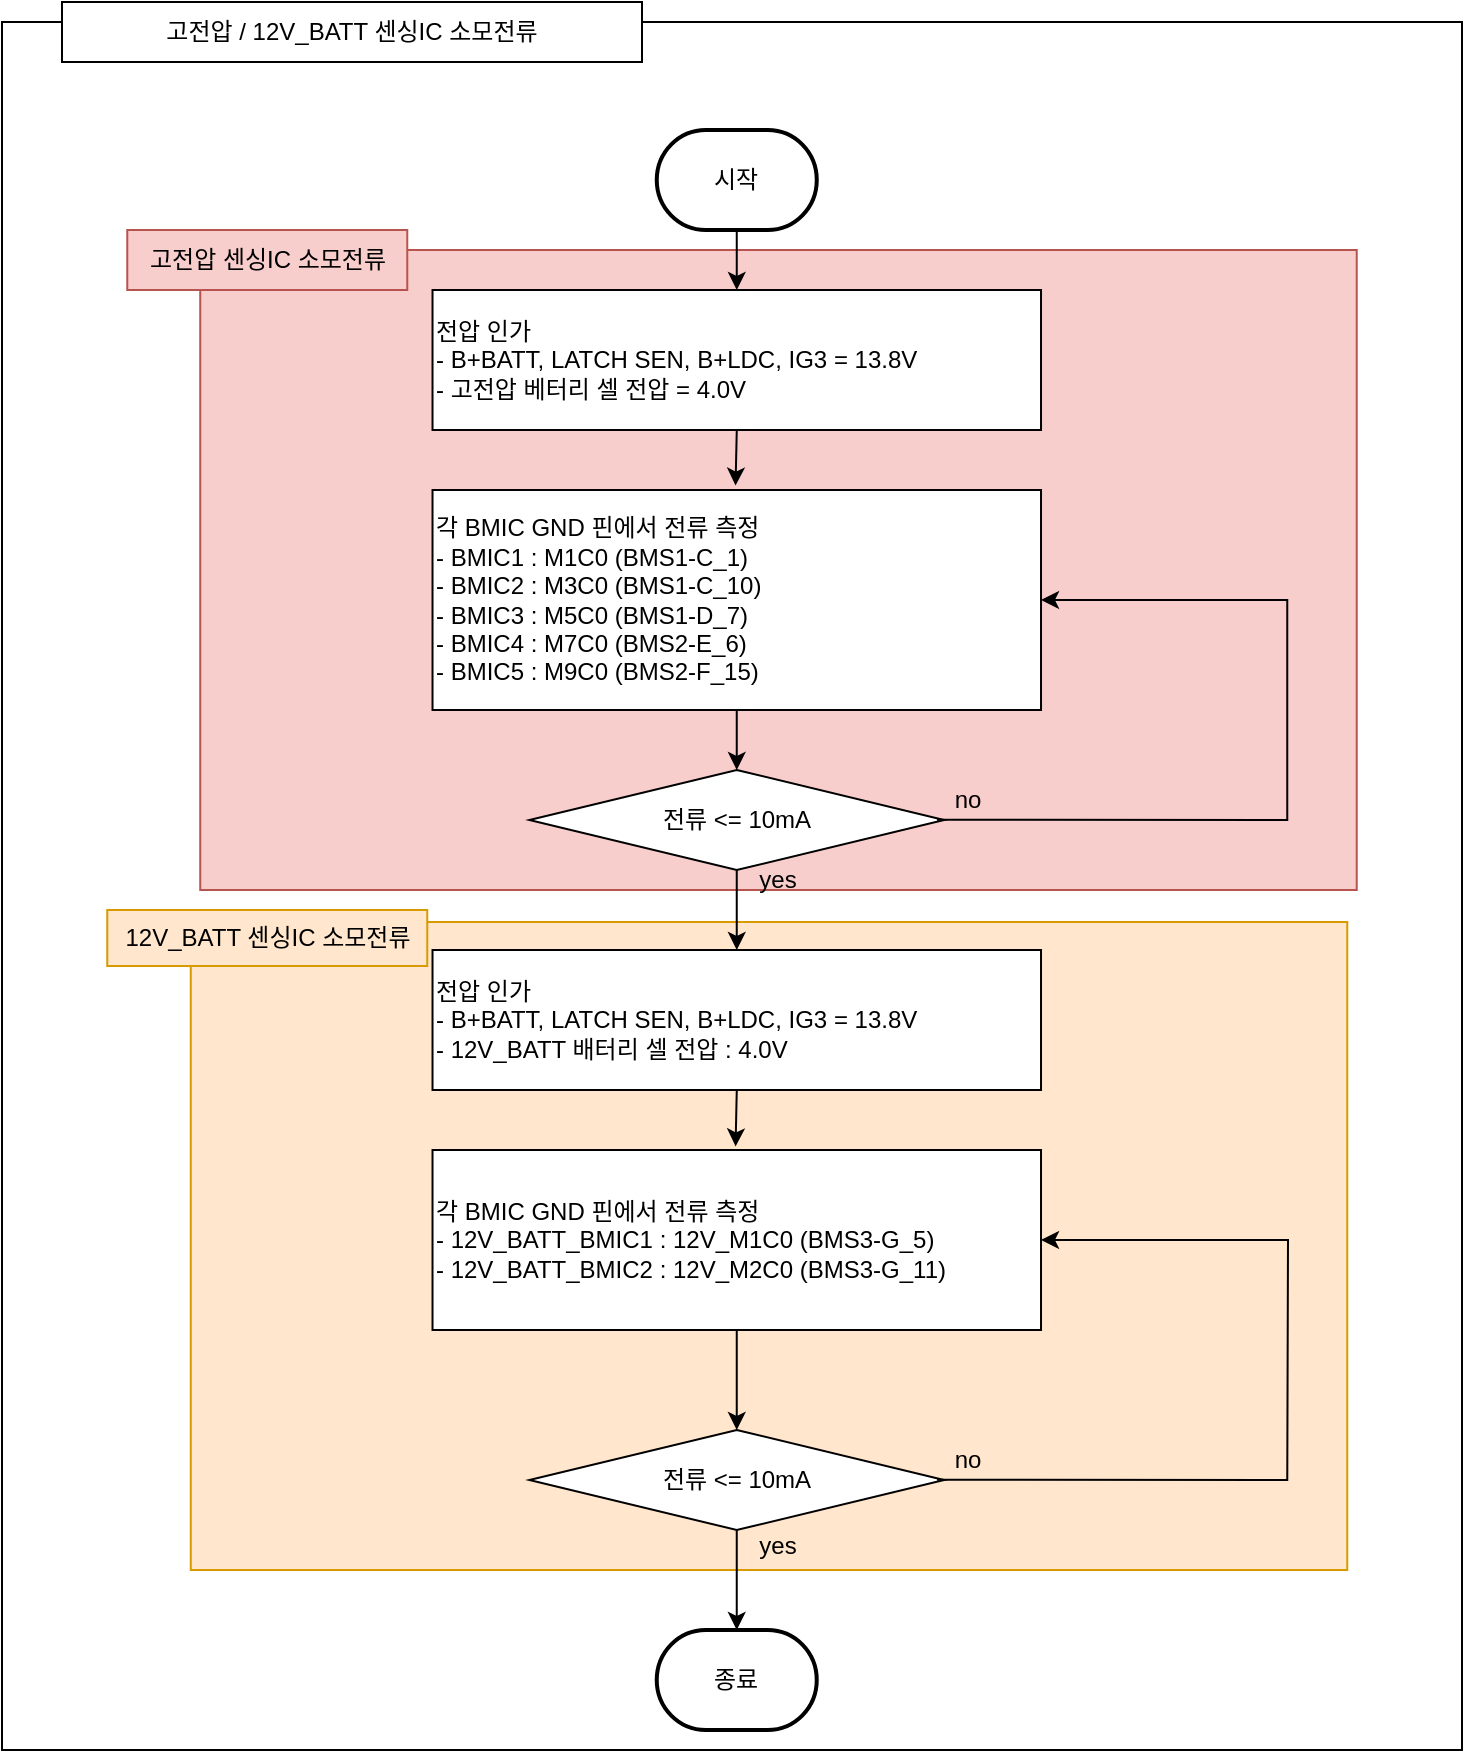 <mxfile version="22.1.21" type="github">
  <diagram name="페이지-1" id="SMcoKKoXxrq3oXYOwZ4Q">
    <mxGraphModel dx="1509" dy="-222" grid="1" gridSize="10" guides="1" tooltips="1" connect="1" arrows="1" fold="1" page="1" pageScale="1" pageWidth="827" pageHeight="1169" math="0" shadow="0">
      <root>
        <mxCell id="0" />
        <mxCell id="1" parent="0" />
        <mxCell id="eBpO1_wVmvebje0pum54-1" value="" style="rounded=0;whiteSpace=wrap;html=1;" vertex="1" parent="1">
          <mxGeometry x="40" y="1206" width="730" height="864" as="geometry" />
        </mxCell>
        <mxCell id="eBpO1_wVmvebje0pum54-2" value="&lt;div&gt;고전압 /&amp;nbsp;12V_BATT 센싱IC&amp;nbsp;&lt;span style=&quot;background-color: initial;&quot;&gt;소모전류&lt;/span&gt;&lt;/div&gt;" style="rounded=0;whiteSpace=wrap;html=1;" vertex="1" parent="1">
          <mxGeometry x="70" y="1196" width="290" height="30" as="geometry" />
        </mxCell>
        <mxCell id="eBpO1_wVmvebje0pum54-22" value="" style="rounded=0;whiteSpace=wrap;html=1;fillColor=#f8cecc;strokeColor=#b85450;" vertex="1" parent="1">
          <mxGeometry x="139.12" y="1320" width="578.25" height="320" as="geometry" />
        </mxCell>
        <mxCell id="eBpO1_wVmvebje0pum54-23" value="&lt;span style=&quot;color: rgb(0, 0, 0); font-family: Helvetica; font-size: 12px; font-style: normal; font-variant-ligatures: normal; font-variant-caps: normal; font-weight: 400; letter-spacing: normal; orphans: 2; text-align: center; text-indent: 0px; text-transform: none; widows: 2; word-spacing: 0px; -webkit-text-stroke-width: 0px; text-decoration-thickness: initial; text-decoration-style: initial; text-decoration-color: initial; float: none; display: inline !important;&quot;&gt;고전압 센싱IC&amp;nbsp;소모전류&lt;br&gt;&lt;/span&gt;" style="rounded=0;whiteSpace=wrap;html=1;fillColor=#f8cecc;strokeColor=#b85450;fillStyle=solid;labelBackgroundColor=none;" vertex="1" parent="1">
          <mxGeometry x="102.63" y="1310" width="140" height="30" as="geometry" />
        </mxCell>
        <mxCell id="eBpO1_wVmvebje0pum54-24" value="" style="rounded=0;whiteSpace=wrap;html=1;fillColor=#ffe6cc;strokeColor=#d79b00;" vertex="1" parent="1">
          <mxGeometry x="134.38" y="1656" width="578.25" height="324" as="geometry" />
        </mxCell>
        <mxCell id="eBpO1_wVmvebje0pum54-25" value="&lt;span style=&quot;orphans: 2; text-align: center; text-indent: 0px; widows: 2; text-decoration-thickness: initial; text-decoration-style: initial; text-decoration-color: initial; float: none; display: inline !important;&quot;&gt;&lt;div style=&quot;&quot;&gt;12V_BATT 센싱IC&amp;nbsp;&lt;span style=&quot;background-color: initial;&quot;&gt;소모전류&lt;/span&gt;&lt;/div&gt;&lt;/span&gt;" style="rounded=0;whiteSpace=wrap;html=1;fillColor=#ffe6cc;strokeColor=#d79b00;labelBackgroundColor=none;" vertex="1" parent="1">
          <mxGeometry x="92.63" y="1650" width="160" height="28" as="geometry" />
        </mxCell>
        <mxCell id="eBpO1_wVmvebje0pum54-3" value="시작" style="strokeWidth=2;html=1;shape=mxgraph.flowchart.terminator;whiteSpace=wrap;" vertex="1" parent="1">
          <mxGeometry x="367.38" y="1260" width="80" height="50" as="geometry" />
        </mxCell>
        <mxCell id="eBpO1_wVmvebje0pum54-4" value="전압 인가&lt;br&gt;- B+BATT, LATCH SEN, B+LDC, IG3 = 13.8V&lt;br&gt;- 고전압 베터리 셀 전압 = 4.0V" style="rounded=0;whiteSpace=wrap;html=1;align=left;" vertex="1" parent="1">
          <mxGeometry x="255.26" y="1340" width="304.25" height="70" as="geometry" />
        </mxCell>
        <mxCell id="eBpO1_wVmvebje0pum54-5" value="" style="endArrow=classic;html=1;rounded=0;exitX=0.5;exitY=1;exitDx=0;exitDy=0;exitPerimeter=0;entryX=0.5;entryY=0;entryDx=0;entryDy=0;" edge="1" parent="1" source="eBpO1_wVmvebje0pum54-3" target="eBpO1_wVmvebje0pum54-4">
          <mxGeometry width="50" height="50" relative="1" as="geometry">
            <mxPoint x="133.38" y="1360" as="sourcePoint" />
            <mxPoint x="183.38" y="1310" as="targetPoint" />
          </mxGeometry>
        </mxCell>
        <mxCell id="eBpO1_wVmvebje0pum54-6" value="" style="endArrow=classic;html=1;rounded=0;exitX=0.5;exitY=1;exitDx=0;exitDy=0;entryX=0.498;entryY=-0.02;entryDx=0;entryDy=0;entryPerimeter=0;" edge="1" parent="1" source="eBpO1_wVmvebje0pum54-4" target="eBpO1_wVmvebje0pum54-7">
          <mxGeometry width="50" height="50" relative="1" as="geometry">
            <mxPoint x="332.63" y="1500" as="sourcePoint" />
            <mxPoint x="407.63" y="1480" as="targetPoint" />
          </mxGeometry>
        </mxCell>
        <mxCell id="eBpO1_wVmvebje0pum54-7" value="각&amp;nbsp;BMIC GND 핀에서 전류 측정&lt;br&gt;-&amp;nbsp;BMIC1 : M1C0 (BMS1-C_1)&lt;br&gt;&lt;div&gt;- BMIC2 : M3C0 (BMS1-C_10)&lt;/div&gt;&lt;div&gt;- BMIC3 : M5C0 (BMS1-D_7)&lt;/div&gt;&lt;div&gt;- BMIC4 : M7C0 (BMS2-E_6)&lt;/div&gt;&lt;div&gt;- BMIC5 : M9C0 (BMS2-F_15)&amp;nbsp;&lt;/div&gt;" style="rounded=0;whiteSpace=wrap;html=1;align=left;" vertex="1" parent="1">
          <mxGeometry x="255.26" y="1440" width="304.25" height="110" as="geometry" />
        </mxCell>
        <mxCell id="eBpO1_wVmvebje0pum54-8" value="전류 &amp;lt;= 10mA" style="rhombus;whiteSpace=wrap;html=1;" vertex="1" parent="1">
          <mxGeometry x="303.69" y="1580" width="207.37" height="50" as="geometry" />
        </mxCell>
        <mxCell id="eBpO1_wVmvebje0pum54-10" value="" style="endArrow=classic;html=1;rounded=0;exitX=0.5;exitY=1;exitDx=0;exitDy=0;entryX=0.5;entryY=0;entryDx=0;entryDy=0;" edge="1" parent="1" source="eBpO1_wVmvebje0pum54-7" target="eBpO1_wVmvebje0pum54-8">
          <mxGeometry width="50" height="50" relative="1" as="geometry">
            <mxPoint x="202.63" y="1520" as="sourcePoint" />
            <mxPoint x="252.63" y="1470" as="targetPoint" />
          </mxGeometry>
        </mxCell>
        <mxCell id="eBpO1_wVmvebje0pum54-11" value="" style="endArrow=classic;html=1;rounded=0;exitX=0.983;exitY=0.498;exitDx=0;exitDy=0;exitPerimeter=0;entryX=1;entryY=0.5;entryDx=0;entryDy=0;" edge="1" parent="1" source="eBpO1_wVmvebje0pum54-8" target="eBpO1_wVmvebje0pum54-7">
          <mxGeometry width="50" height="50" relative="1" as="geometry">
            <mxPoint x="562.63" y="1580" as="sourcePoint" />
            <mxPoint x="612.63" y="1530" as="targetPoint" />
            <Array as="points">
              <mxPoint x="682.63" y="1605" />
              <mxPoint x="682.63" y="1495" />
            </Array>
          </mxGeometry>
        </mxCell>
        <mxCell id="eBpO1_wVmvebje0pum54-12" value="no" style="text;html=1;strokeColor=none;fillColor=none;align=center;verticalAlign=middle;whiteSpace=wrap;rounded=0;" vertex="1" parent="1">
          <mxGeometry x="492.63" y="1580" width="60" height="30" as="geometry" />
        </mxCell>
        <mxCell id="eBpO1_wVmvebje0pum54-13" value="종료" style="strokeWidth=2;html=1;shape=mxgraph.flowchart.terminator;whiteSpace=wrap;" vertex="1" parent="1">
          <mxGeometry x="367.37" y="2010" width="80" height="50" as="geometry" />
        </mxCell>
        <mxCell id="eBpO1_wVmvebje0pum54-14" value="" style="endArrow=classic;html=1;rounded=0;exitX=0.5;exitY=1;exitDx=0;exitDy=0;entryX=0.5;entryY=0;entryDx=0;entryDy=0;entryPerimeter=0;" edge="1" parent="1" source="eBpO1_wVmvebje0pum54-18" target="eBpO1_wVmvebje0pum54-13">
          <mxGeometry width="50" height="50" relative="1" as="geometry">
            <mxPoint x="407.375" y="1970" as="sourcePoint" />
            <mxPoint x="332.63" y="1950" as="targetPoint" />
          </mxGeometry>
        </mxCell>
        <mxCell id="eBpO1_wVmvebje0pum54-15" value="전압 인가&lt;br&gt;- B+BATT, LATCH SEN, B+LDC, IG3 = 13.8V&lt;br&gt;- 12V_BATT 배터리 셀 전압 : 4.0V" style="rounded=0;whiteSpace=wrap;html=1;align=left;" vertex="1" parent="1">
          <mxGeometry x="255.26" y="1670" width="304.25" height="70" as="geometry" />
        </mxCell>
        <mxCell id="eBpO1_wVmvebje0pum54-16" value="" style="endArrow=classic;html=1;rounded=0;exitX=0.5;exitY=1;exitDx=0;exitDy=0;entryX=0.498;entryY=-0.02;entryDx=0;entryDy=0;entryPerimeter=0;" edge="1" parent="1" source="eBpO1_wVmvebje0pum54-15" target="eBpO1_wVmvebje0pum54-17">
          <mxGeometry width="50" height="50" relative="1" as="geometry">
            <mxPoint x="332.63" y="1830" as="sourcePoint" />
            <mxPoint x="407.63" y="1810" as="targetPoint" />
          </mxGeometry>
        </mxCell>
        <mxCell id="eBpO1_wVmvebje0pum54-17" value="각&amp;nbsp;BMIC GND 핀에서 전류 측정&lt;br&gt;&lt;div&gt;- 12V_BATT_BMIC1 : 12V_M1C0 (BMS3-G_5)&lt;/div&gt;&lt;div&gt;- 12V_BATT_BMIC2 : 12V_M2C0 (BMS3-G_11)&lt;/div&gt;" style="rounded=0;whiteSpace=wrap;html=1;align=left;" vertex="1" parent="1">
          <mxGeometry x="255.26" y="1770" width="304.25" height="90" as="geometry" />
        </mxCell>
        <mxCell id="eBpO1_wVmvebje0pum54-18" value="전류 &amp;lt;= 10mA" style="rhombus;whiteSpace=wrap;html=1;" vertex="1" parent="1">
          <mxGeometry x="303.69" y="1910" width="207.37" height="50" as="geometry" />
        </mxCell>
        <mxCell id="eBpO1_wVmvebje0pum54-19" value="" style="endArrow=classic;html=1;rounded=0;exitX=0.5;exitY=1;exitDx=0;exitDy=0;entryX=0.5;entryY=0;entryDx=0;entryDy=0;" edge="1" parent="1" source="eBpO1_wVmvebje0pum54-17" target="eBpO1_wVmvebje0pum54-18">
          <mxGeometry width="50" height="50" relative="1" as="geometry">
            <mxPoint x="202.63" y="1850" as="sourcePoint" />
            <mxPoint x="252.63" y="1800" as="targetPoint" />
          </mxGeometry>
        </mxCell>
        <mxCell id="eBpO1_wVmvebje0pum54-20" value="" style="endArrow=classic;html=1;rounded=0;exitX=0.983;exitY=0.498;exitDx=0;exitDy=0;exitPerimeter=0;entryX=1;entryY=0.5;entryDx=0;entryDy=0;" edge="1" parent="1" source="eBpO1_wVmvebje0pum54-18" target="eBpO1_wVmvebje0pum54-17">
          <mxGeometry width="50" height="50" relative="1" as="geometry">
            <mxPoint x="562.63" y="1910" as="sourcePoint" />
            <mxPoint x="612.63" y="1860" as="targetPoint" />
            <Array as="points">
              <mxPoint x="682.63" y="1935" />
              <mxPoint x="683" y="1815" />
            </Array>
          </mxGeometry>
        </mxCell>
        <mxCell id="eBpO1_wVmvebje0pum54-21" value="no" style="text;html=1;strokeColor=none;fillColor=none;align=center;verticalAlign=middle;whiteSpace=wrap;rounded=0;" vertex="1" parent="1">
          <mxGeometry x="492.63" y="1910" width="60" height="30" as="geometry" />
        </mxCell>
        <mxCell id="eBpO1_wVmvebje0pum54-26" value="" style="endArrow=classic;html=1;rounded=0;exitX=0.5;exitY=1;exitDx=0;exitDy=0;entryX=0.5;entryY=0;entryDx=0;entryDy=0;" edge="1" parent="1" source="eBpO1_wVmvebje0pum54-8" target="eBpO1_wVmvebje0pum54-15">
          <mxGeometry width="50" height="50" relative="1" as="geometry">
            <mxPoint x="192.63" y="1620" as="sourcePoint" />
            <mxPoint x="242.63" y="1570" as="targetPoint" />
          </mxGeometry>
        </mxCell>
        <mxCell id="eBpO1_wVmvebje0pum54-27" value="yes" style="text;html=1;strokeColor=none;fillColor=none;align=center;verticalAlign=middle;whiteSpace=wrap;rounded=0;" vertex="1" parent="1">
          <mxGeometry x="398.24" y="1620" width="60" height="30" as="geometry" />
        </mxCell>
        <mxCell id="eBpO1_wVmvebje0pum54-28" value="yes" style="text;html=1;strokeColor=none;fillColor=none;align=center;verticalAlign=middle;whiteSpace=wrap;rounded=0;" vertex="1" parent="1">
          <mxGeometry x="398.24" y="1953" width="60" height="30" as="geometry" />
        </mxCell>
      </root>
    </mxGraphModel>
  </diagram>
</mxfile>
